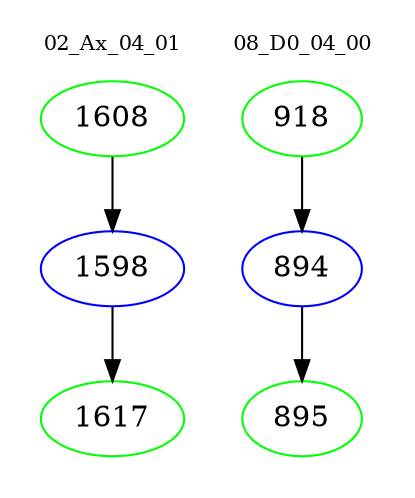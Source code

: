 digraph{
subgraph cluster_0 {
color = white
label = "02_Ax_04_01";
fontsize=10;
T0_1608 [label="1608", color="green"]
T0_1608 -> T0_1598 [color="black"]
T0_1598 [label="1598", color="blue"]
T0_1598 -> T0_1617 [color="black"]
T0_1617 [label="1617", color="green"]
}
subgraph cluster_1 {
color = white
label = "08_D0_04_00";
fontsize=10;
T1_918 [label="918", color="green"]
T1_918 -> T1_894 [color="black"]
T1_894 [label="894", color="blue"]
T1_894 -> T1_895 [color="black"]
T1_895 [label="895", color="green"]
}
}

